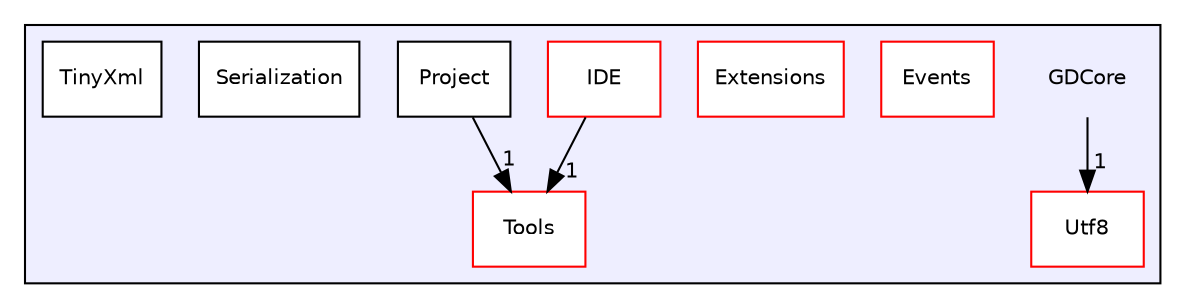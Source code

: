 digraph "GDCore" {
  compound=true
  node [ fontsize="10", fontname="Helvetica"];
  edge [ labelfontsize="10", labelfontname="Helvetica"];
  subgraph clusterdir_abd3e9346511fbf501c65c6da6d93dcd {
    graph [ bgcolor="#eeeeff", pencolor="black", label="" URL="dir_abd3e9346511fbf501c65c6da6d93dcd.html"];
    dir_abd3e9346511fbf501c65c6da6d93dcd [shape=plaintext label="GDCore"];
    dir_f475b029dedc4c82b538a3827ce3c9d6 [shape=box label="Events" color="red" fillcolor="white" style="filled" URL="dir_f475b029dedc4c82b538a3827ce3c9d6.html"];
    dir_4aeb9e7b053513ba8882cbc67130aab6 [shape=box label="Extensions" color="red" fillcolor="white" style="filled" URL="dir_4aeb9e7b053513ba8882cbc67130aab6.html"];
    dir_5d9e789590af4f95678b31d48a716d1e [shape=box label="IDE" color="red" fillcolor="white" style="filled" URL="dir_5d9e789590af4f95678b31d48a716d1e.html"];
    dir_129090375540cd296b14a737bb10e859 [shape=box label="Project" color="black" fillcolor="white" style="filled" URL="dir_129090375540cd296b14a737bb10e859.html"];
    dir_c18c47de871da4609f0d4989cffd2aa0 [shape=box label="Serialization" color="black" fillcolor="white" style="filled" URL="dir_c18c47de871da4609f0d4989cffd2aa0.html"];
    dir_4337522efa961dc71e4d2efec2c1a09f [shape=box label="TinyXml" color="black" fillcolor="white" style="filled" URL="dir_4337522efa961dc71e4d2efec2c1a09f.html"];
    dir_f0e478594b4c2fa2818f86f5d16936c1 [shape=box label="Tools" color="red" fillcolor="white" style="filled" URL="dir_f0e478594b4c2fa2818f86f5d16936c1.html"];
    dir_10930f3c8f69712be9ebe734759bf622 [shape=box label="Utf8" color="red" fillcolor="white" style="filled" URL="dir_10930f3c8f69712be9ebe734759bf622.html"];
  }
  dir_abd3e9346511fbf501c65c6da6d93dcd->dir_10930f3c8f69712be9ebe734759bf622 [headlabel="1", labeldistance=1.5 headhref="dir_000000_000012.html"];
  dir_129090375540cd296b14a737bb10e859->dir_f0e478594b4c2fa2818f86f5d16936c1 [headlabel="1", labeldistance=1.5 headhref="dir_000010_000016.html"];
  dir_5d9e789590af4f95678b31d48a716d1e->dir_f0e478594b4c2fa2818f86f5d16936c1 [headlabel="1", labeldistance=1.5 headhref="dir_000001_000016.html"];
}
